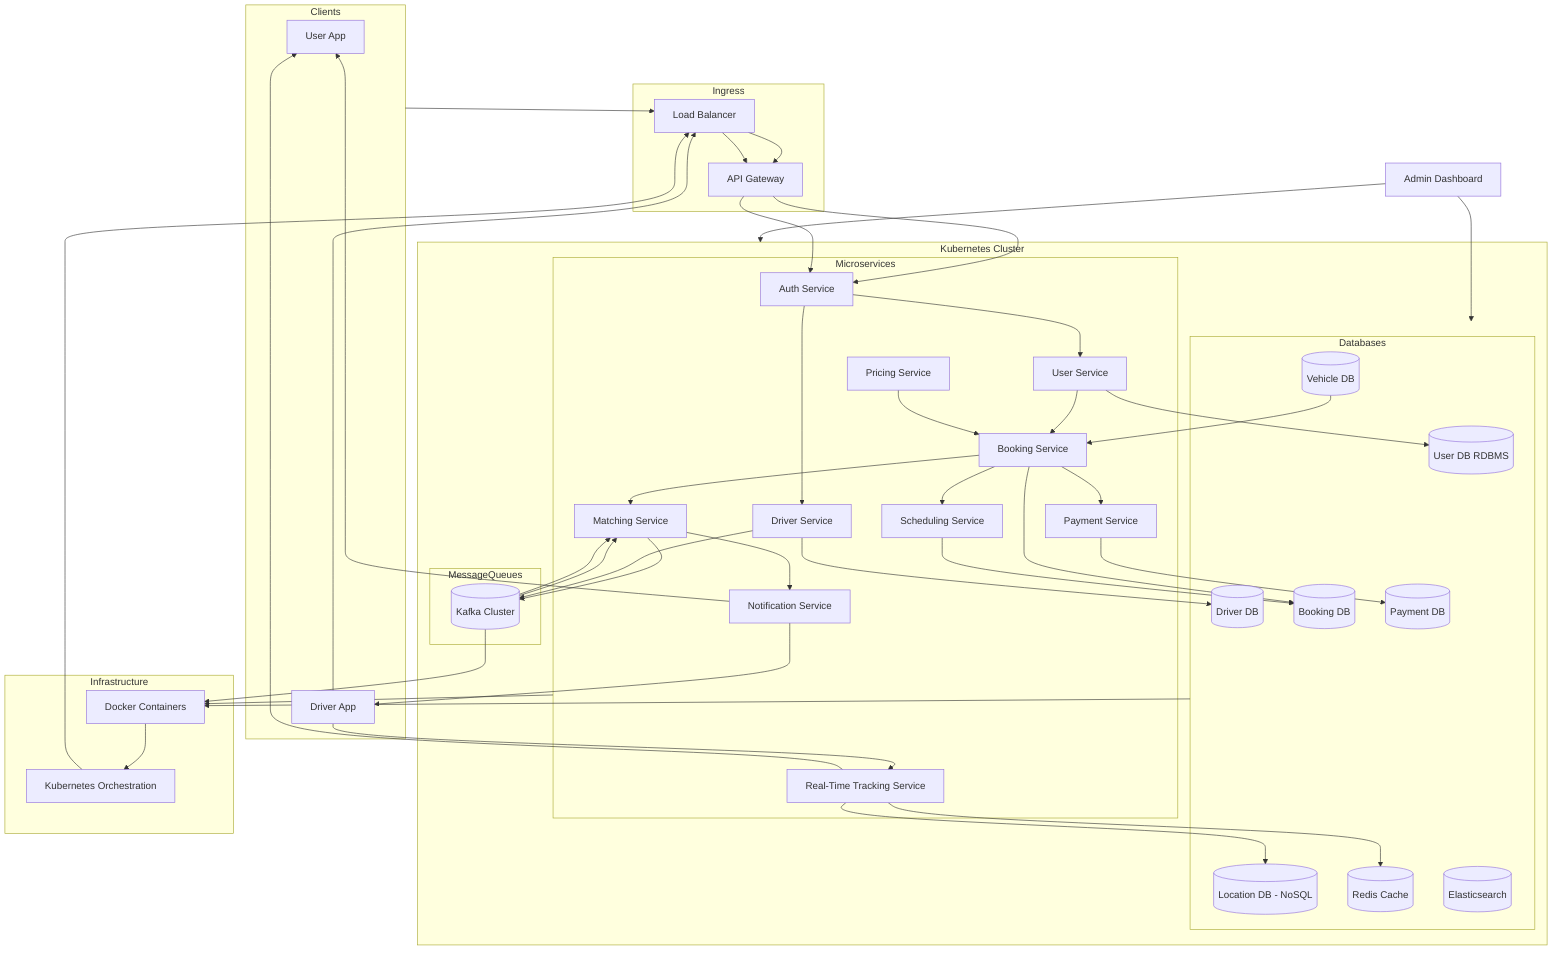 flowchart TB

%% Clients
subgraph Clients
    direction LR
    UserApp[User App]
    DriverApp[Driver App]
end

%% Ingress Layer
subgraph Ingress
    LB[Load Balancer]
    API[API Gateway]
end

%% Kubernetes Cluster
subgraph Kubernetes Cluster
    direction TB

    subgraph Microservices
        AuthService[Auth Service]
        BookingService[Booking Service]
        UserService[User Service]
        DriverService[Driver Service]
        MatchingService[Matching Service]
        PricingService[Pricing Service]
        PaymentService[Payment Service]
        NotificationService[Notification Service]
        RealTimeTrackingService[Real-Time Tracking Service]
        SchedulerService[Scheduling Service]
    end

    subgraph MessageQueues
        Kafka[(Kafka Cluster)]
    end

    subgraph Databases
        UserDB[(User DB RDBMS)]
        DriverDB[(Driver DB)]
        BookingDB[(Booking DB)]
        VehicleDB[(Vehicle DB)]
        PaymentDB[(Payment DB)]
        LocationDB[(Location DB - NoSQL)]
        RedisCache[(Redis Cache)]
        ElasticSearch[(Elasticsearch)]
    end
end

%% Infrastructure Components
subgraph Infrastructure
    Docker[Docker Containers]
    K8s[Kubernetes Orchestration]
end

%% Admin Dashboard
Admin[Admin Dashboard]

%% Connections
Clients --> LB
LB --> API
API --> AuthService

%% User Flow
AuthService --> UserService
UserService --> BookingService
BookingService --> MatchingService
MatchingService --> Kafka
Kafka --> MatchingService
MatchingService --> NotificationService
NotificationService --> UserApp
NotificationService --> DriverApp

%% Driver Flow
DriverApp --> LB
LB --> API
API --> AuthService
AuthService --> DriverService
DriverService --> Kafka
Kafka --> MatchingService

%% Real-Time Tracking
DriverApp --> RealTimeTrackingService
RealTimeTrackingService --> LocationDB
RealTimeTrackingService --> RedisCache
RealTimeTrackingService --> UserApp

%% Payment Processing
BookingService --> PaymentService
PaymentService --> PaymentDB

%% Databases Connections
UserService --> UserDB
DriverService --> DriverDB
BookingService --> BookingDB
BookingService --> SchedulerService
SchedulerService --> BookingDB
VehicleDB --> BookingService
PricingService --> BookingService

%% Admin Dashboard Connections
Admin --> Microservices
Admin --> Databases

%% Infrastructure Deployment
Microservices --> Docker
Docker --> K8s
Kafka --> Docker
Databases --> Docker

%% Load Balancing and Scaling
K8s --> LB